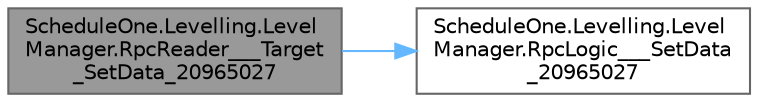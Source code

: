 digraph "ScheduleOne.Levelling.LevelManager.RpcReader___Target_SetData_20965027"
{
 // LATEX_PDF_SIZE
  bgcolor="transparent";
  edge [fontname=Helvetica,fontsize=10,labelfontname=Helvetica,labelfontsize=10];
  node [fontname=Helvetica,fontsize=10,shape=box,height=0.2,width=0.4];
  rankdir="LR";
  Node1 [id="Node000001",label="ScheduleOne.Levelling.Level\lManager.RpcReader___Target\l_SetData_20965027",height=0.2,width=0.4,color="gray40", fillcolor="grey60", style="filled", fontcolor="black",tooltip=" "];
  Node1 -> Node2 [id="edge1_Node000001_Node000002",color="steelblue1",style="solid",tooltip=" "];
  Node2 [id="Node000002",label="ScheduleOne.Levelling.Level\lManager.RpcLogic___SetData\l_20965027",height=0.2,width=0.4,color="grey40", fillcolor="white", style="filled",URL="$class_schedule_one_1_1_levelling_1_1_level_manager.html#ad54f68bc03e85314acbbf9bfcce2d09f",tooltip=" "];
}
